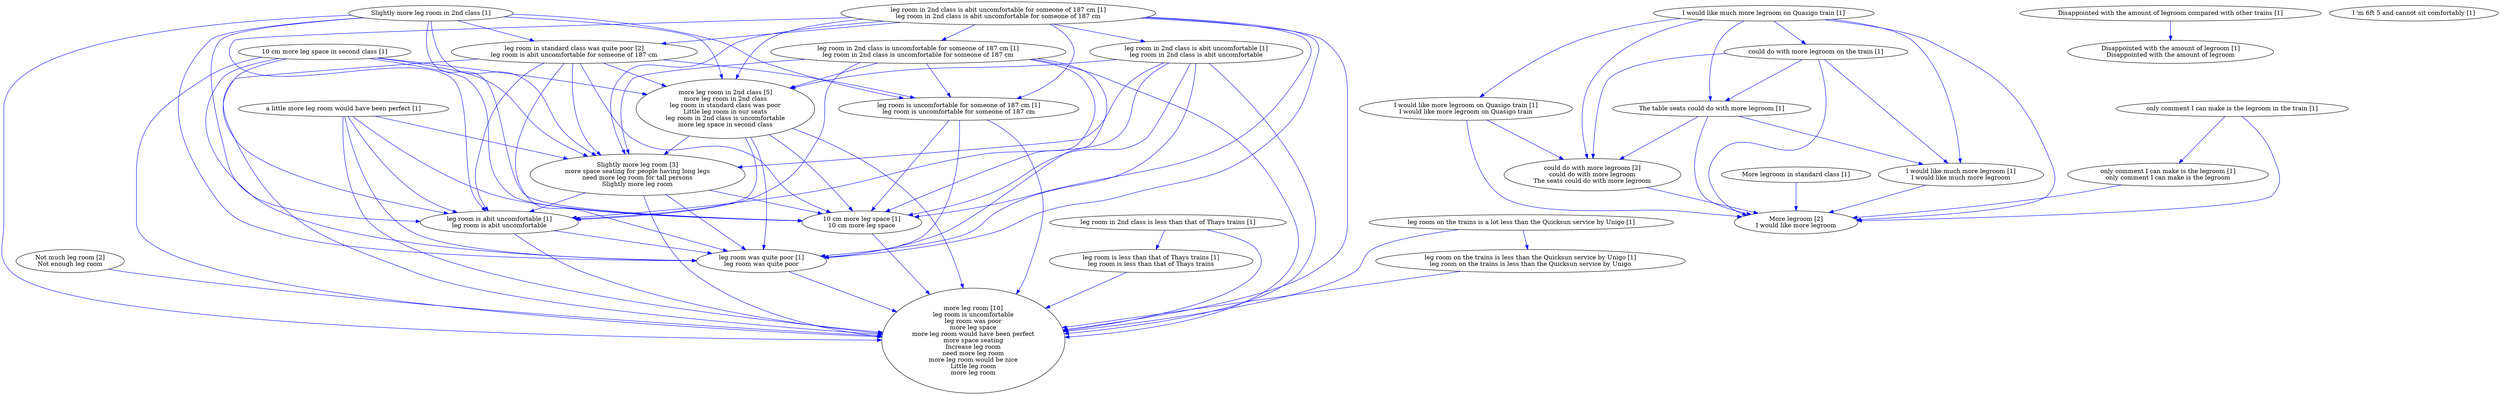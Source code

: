 digraph collapsedGraph {
"more leg room in 2nd class [5]\nmore leg room in 2nd class\nleg room in standard class was poor\nLittle leg room in our seats\nleg room in 2nd class is uncomfortable\nmore leg space in second class""More legroom [2]\nI would like more legroom""more leg room [10]\nleg room is uncomfortable\nleg room was poor\nmore leg space\nmore leg room would have been perfect\nmore space seating\nIncrease leg room\nneed more leg room\nmore leg room would be nice\nLittle leg room\nmore leg room""Not much leg room [2]\nNot enough leg room""could do with more legroom [2]\ncould do with more legroom\nThe seats could do with more legroom""Slightly more leg room [3]\nmore space seating for people having long legs\nneed more leg room for tall persons\nSlightly more leg room""leg room in standard class was quite poor [2]\nleg room is abit uncomfortable for someone of 187 cm""10 cm more leg space in second class [1]""10 cm more leg space [1]\n10 cm more leg space""Disappointed with the amount of legroom compared with other trains [1]""Disappointed with the amount of legroom [1]\nDisappointed with the amount of legroom""I 'm 6ft 5 and cannot sit comfortably [1]""I would like much more legroom on Quasigo train [1]""I would like more legroom on Quasigo train [1]\nI would like more legroom on Quasigo train""I would like much more legroom [1]\nI would like much more legroom""More legroom in standard class [1]""Slightly more leg room in 2nd class [1]""The table seats could do with more legroom [1]""a little more leg room would have been perfect [1]""could do with more legroom on the train [1]""leg room in 2nd class is abit uncomfortable for someone of 187 cm [1]\nleg room in 2nd class is abit uncomfortable for someone of 187 cm""leg room is abit uncomfortable [1]\nleg room is abit uncomfortable""leg room is uncomfortable for someone of 187 cm [1]\nleg room is uncomfortable for someone of 187 cm""leg room in 2nd class is abit uncomfortable [1]\nleg room in 2nd class is abit uncomfortable""leg room in 2nd class is uncomfortable for someone of 187 cm [1]\nleg room in 2nd class is uncomfortable for someone of 187 cm""leg room in 2nd class is less than that of Thays trains [1]""leg room is less than that of Thays trains [1]\nleg room is less than that of Thays trains""leg room was quite poor [1]\nleg room was quite poor""leg room on the trains is a lot less than the Quicksun service by Unigo [1]""leg room on the trains is less than the Quicksun service by Unigo [1]\nleg room on the trains is less than the Quicksun service by Unigo""only comment I can make is the legroom in the train [1]""only comment I can make is the legroom [1]\nonly comment I can make is the legroom""Not much leg room [2]\nNot enough leg room" -> "more leg room [10]\nleg room is uncomfortable\nleg room was poor\nmore leg space\nmore leg room would have been perfect\nmore space seating\nIncrease leg room\nneed more leg room\nmore leg room would be nice\nLittle leg room\nmore leg room" [color=blue]
"Slightly more leg room [3]\nmore space seating for people having long legs\nneed more leg room for tall persons\nSlightly more leg room" -> "more leg room [10]\nleg room is uncomfortable\nleg room was poor\nmore leg space\nmore leg room would have been perfect\nmore space seating\nIncrease leg room\nneed more leg room\nmore leg room would be nice\nLittle leg room\nmore leg room" [color=blue]
"more leg room in 2nd class [5]\nmore leg room in 2nd class\nleg room in standard class was poor\nLittle leg room in our seats\nleg room in 2nd class is uncomfortable\nmore leg space in second class" -> "Slightly more leg room [3]\nmore space seating for people having long legs\nneed more leg room for tall persons\nSlightly more leg room" [color=blue]
"leg room in 2nd class is abit uncomfortable [1]\nleg room in 2nd class is abit uncomfortable" -> "Slightly more leg room [3]\nmore space seating for people having long legs\nneed more leg room for tall persons\nSlightly more leg room" [color=blue]
"leg room in 2nd class is abit uncomfortable [1]\nleg room in 2nd class is abit uncomfortable" -> "more leg room [10]\nleg room is uncomfortable\nleg room was poor\nmore leg space\nmore leg room would have been perfect\nmore space seating\nIncrease leg room\nneed more leg room\nmore leg room would be nice\nLittle leg room\nmore leg room" [color=blue]
"leg room in 2nd class is abit uncomfortable [1]\nleg room in 2nd class is abit uncomfortable" -> "more leg room in 2nd class [5]\nmore leg room in 2nd class\nleg room in standard class was poor\nLittle leg room in our seats\nleg room in 2nd class is uncomfortable\nmore leg space in second class" [color=blue]
"leg room in standard class was quite poor [2]\nleg room is abit uncomfortable for someone of 187 cm" -> "Slightly more leg room [3]\nmore space seating for people having long legs\nneed more leg room for tall persons\nSlightly more leg room" [color=blue]
"leg room in 2nd class is uncomfortable for someone of 187 cm [1]\nleg room in 2nd class is uncomfortable for someone of 187 cm" -> "more leg room [10]\nleg room is uncomfortable\nleg room was poor\nmore leg space\nmore leg room would have been perfect\nmore space seating\nIncrease leg room\nneed more leg room\nmore leg room would be nice\nLittle leg room\nmore leg room" [color=blue]
"More legroom in standard class [1]" -> "More legroom [2]\nI would like more legroom" [color=blue]
"I would like much more legroom [1]\nI would like much more legroom" -> "More legroom [2]\nI would like more legroom" [color=blue]
"leg room was quite poor [1]\nleg room was quite poor" -> "more leg room [10]\nleg room is uncomfortable\nleg room was poor\nmore leg space\nmore leg room would have been perfect\nmore space seating\nIncrease leg room\nneed more leg room\nmore leg room would be nice\nLittle leg room\nmore leg room" [color=blue]
"leg room in standard class was quite poor [2]\nleg room is abit uncomfortable for someone of 187 cm" -> "leg room is abit uncomfortable [1]\nleg room is abit uncomfortable" [color=blue]
"could do with more legroom on the train [1]" -> "I would like much more legroom [1]\nI would like much more legroom" [color=blue]
"leg room in standard class was quite poor [2]\nleg room is abit uncomfortable for someone of 187 cm" -> "more leg room in 2nd class [5]\nmore leg room in 2nd class\nleg room in standard class was poor\nLittle leg room in our seats\nleg room in 2nd class is uncomfortable\nmore leg space in second class" [color=blue]
"leg room in 2nd class is uncomfortable for someone of 187 cm [1]\nleg room in 2nd class is uncomfortable for someone of 187 cm" -> "10 cm more leg space [1]\n10 cm more leg space" [color=blue]
"10 cm more leg space in second class [1]" -> "leg room was quite poor [1]\nleg room was quite poor" [color=blue]
"10 cm more leg space in second class [1]" -> "more leg room in 2nd class [5]\nmore leg room in 2nd class\nleg room in standard class was poor\nLittle leg room in our seats\nleg room in 2nd class is uncomfortable\nmore leg space in second class" [color=blue]
"could do with more legroom [2]\ncould do with more legroom\nThe seats could do with more legroom" -> "More legroom [2]\nI would like more legroom" [color=blue]
"10 cm more leg space in second class [1]" -> "more leg room [10]\nleg room is uncomfortable\nleg room was poor\nmore leg space\nmore leg room would have been perfect\nmore space seating\nIncrease leg room\nneed more leg room\nmore leg room would be nice\nLittle leg room\nmore leg room" [color=blue]
"leg room in 2nd class is less than that of Thays trains [1]" -> "more leg room [10]\nleg room is uncomfortable\nleg room was poor\nmore leg space\nmore leg room would have been perfect\nmore space seating\nIncrease leg room\nneed more leg room\nmore leg room would be nice\nLittle leg room\nmore leg room" [color=blue]
"could do with more legroom on the train [1]" -> "The table seats could do with more legroom [1]" [color=blue]
"only comment I can make is the legroom [1]\nonly comment I can make is the legroom" -> "More legroom [2]\nI would like more legroom" [color=blue]
"leg room in standard class was quite poor [2]\nleg room is abit uncomfortable for someone of 187 cm" -> "leg room was quite poor [1]\nleg room was quite poor" [color=blue]
"a little more leg room would have been perfect [1]" -> "more leg room [10]\nleg room is uncomfortable\nleg room was poor\nmore leg space\nmore leg room would have been perfect\nmore space seating\nIncrease leg room\nneed more leg room\nmore leg room would be nice\nLittle leg room\nmore leg room" [color=blue]
"a little more leg room would have been perfect [1]" -> "leg room is abit uncomfortable [1]\nleg room is abit uncomfortable" [color=blue]
"leg room on the trains is less than the Quicksun service by Unigo [1]\nleg room on the trains is less than the Quicksun service by Unigo" -> "more leg room [10]\nleg room is uncomfortable\nleg room was poor\nmore leg space\nmore leg room would have been perfect\nmore space seating\nIncrease leg room\nneed more leg room\nmore leg room would be nice\nLittle leg room\nmore leg room" [color=blue]
"Slightly more leg room in 2nd class [1]" -> "more leg room in 2nd class [5]\nmore leg room in 2nd class\nleg room in standard class was poor\nLittle leg room in our seats\nleg room in 2nd class is uncomfortable\nmore leg space in second class" [color=blue]
"could do with more legroom on the train [1]" -> "could do with more legroom [2]\ncould do with more legroom\nThe seats could do with more legroom" [color=blue]
"could do with more legroom on the train [1]" -> "More legroom [2]\nI would like more legroom" [color=blue]
"Slightly more leg room in 2nd class [1]" -> "more leg room [10]\nleg room is uncomfortable\nleg room was poor\nmore leg space\nmore leg room would have been perfect\nmore space seating\nIncrease leg room\nneed more leg room\nmore leg room would be nice\nLittle leg room\nmore leg room" [color=blue]
"Slightly more leg room in 2nd class [1]" -> "leg room was quite poor [1]\nleg room was quite poor" [color=blue]
"leg room in 2nd class is abit uncomfortable for someone of 187 cm [1]\nleg room in 2nd class is abit uncomfortable for someone of 187 cm" -> "more leg room in 2nd class [5]\nmore leg room in 2nd class\nleg room in standard class was poor\nLittle leg room in our seats\nleg room in 2nd class is uncomfortable\nmore leg space in second class" [color=blue]
"leg room in 2nd class is abit uncomfortable for someone of 187 cm [1]\nleg room in 2nd class is abit uncomfortable for someone of 187 cm" -> "Slightly more leg room [3]\nmore space seating for people having long legs\nneed more leg room for tall persons\nSlightly more leg room" [color=blue]
"Slightly more leg room [3]\nmore space seating for people having long legs\nneed more leg room for tall persons\nSlightly more leg room" -> "leg room was quite poor [1]\nleg room was quite poor" [color=blue]
"Slightly more leg room in 2nd class [1]" -> "leg room is abit uncomfortable [1]\nleg room is abit uncomfortable" [color=blue]
"more leg room in 2nd class [5]\nmore leg room in 2nd class\nleg room in standard class was poor\nLittle leg room in our seats\nleg room in 2nd class is uncomfortable\nmore leg space in second class" -> "leg room was quite poor [1]\nleg room was quite poor" [color=blue]
"Slightly more leg room in 2nd class [1]" -> "Slightly more leg room [3]\nmore space seating for people having long legs\nneed more leg room for tall persons\nSlightly more leg room" [color=blue]
"Slightly more leg room in 2nd class [1]" -> "10 cm more leg space [1]\n10 cm more leg space" [color=blue]
"more leg room in 2nd class [5]\nmore leg room in 2nd class\nleg room in standard class was poor\nLittle leg room in our seats\nleg room in 2nd class is uncomfortable\nmore leg space in second class" -> "more leg room [10]\nleg room is uncomfortable\nleg room was poor\nmore leg space\nmore leg room would have been perfect\nmore space seating\nIncrease leg room\nneed more leg room\nmore leg room would be nice\nLittle leg room\nmore leg room" [color=blue]
"Slightly more leg room [3]\nmore space seating for people having long legs\nneed more leg room for tall persons\nSlightly more leg room" -> "10 cm more leg space [1]\n10 cm more leg space" [color=blue]
"Slightly more leg room in 2nd class [1]" -> "leg room in standard class was quite poor [2]\nleg room is abit uncomfortable for someone of 187 cm" [color=blue]
"10 cm more leg space in second class [1]" -> "Slightly more leg room [3]\nmore space seating for people having long legs\nneed more leg room for tall persons\nSlightly more leg room" [color=blue]
"a little more leg room would have been perfect [1]" -> "leg room was quite poor [1]\nleg room was quite poor" [color=blue]
"I would like more legroom on Quasigo train [1]\nI would like more legroom on Quasigo train" -> "More legroom [2]\nI would like more legroom" [color=blue]
"a little more leg room would have been perfect [1]" -> "Slightly more leg room [3]\nmore space seating for people having long legs\nneed more leg room for tall persons\nSlightly more leg room" [color=blue]
"a little more leg room would have been perfect [1]" -> "10 cm more leg space [1]\n10 cm more leg space" [color=blue]
"The table seats could do with more legroom [1]" -> "I would like much more legroom [1]\nI would like much more legroom" [color=blue]
"10 cm more leg space in second class [1]" -> "leg room is abit uncomfortable [1]\nleg room is abit uncomfortable" [color=blue]
"leg room in 2nd class is abit uncomfortable for someone of 187 cm [1]\nleg room in 2nd class is abit uncomfortable for someone of 187 cm" -> "more leg room [10]\nleg room is uncomfortable\nleg room was poor\nmore leg space\nmore leg room would have been perfect\nmore space seating\nIncrease leg room\nneed more leg room\nmore leg room would be nice\nLittle leg room\nmore leg room" [color=blue]
"I would like much more legroom on Quasigo train [1]" -> "More legroom [2]\nI would like more legroom" [color=blue]
"I would like much more legroom on Quasigo train [1]" -> "The table seats could do with more legroom [1]" [color=blue]
"leg room on the trains is a lot less than the Quicksun service by Unigo [1]" -> "more leg room [10]\nleg room is uncomfortable\nleg room was poor\nmore leg space\nmore leg room would have been perfect\nmore space seating\nIncrease leg room\nneed more leg room\nmore leg room would be nice\nLittle leg room\nmore leg room" [color=blue]
"leg room is less than that of Thays trains [1]\nleg room is less than that of Thays trains" -> "more leg room [10]\nleg room is uncomfortable\nleg room was poor\nmore leg space\nmore leg room would have been perfect\nmore space seating\nIncrease leg room\nneed more leg room\nmore leg room would be nice\nLittle leg room\nmore leg room" [color=blue]
"10 cm more leg space [1]\n10 cm more leg space" -> "more leg room [10]\nleg room is uncomfortable\nleg room was poor\nmore leg space\nmore leg room would have been perfect\nmore space seating\nIncrease leg room\nneed more leg room\nmore leg room would be nice\nLittle leg room\nmore leg room" [color=blue]
"I would like much more legroom on Quasigo train [1]" -> "could do with more legroom on the train [1]" [color=blue]
"only comment I can make is the legroom in the train [1]" -> "More legroom [2]\nI would like more legroom" [color=blue]
"I would like much more legroom on Quasigo train [1]" -> "could do with more legroom [2]\ncould do with more legroom\nThe seats could do with more legroom" [color=blue]
"I would like more legroom on Quasigo train [1]\nI would like more legroom on Quasigo train" -> "could do with more legroom [2]\ncould do with more legroom\nThe seats could do with more legroom" [color=blue]
"leg room is uncomfortable for someone of 187 cm [1]\nleg room is uncomfortable for someone of 187 cm" -> "more leg room [10]\nleg room is uncomfortable\nleg room was poor\nmore leg space\nmore leg room would have been perfect\nmore space seating\nIncrease leg room\nneed more leg room\nmore leg room would be nice\nLittle leg room\nmore leg room" [color=blue]
"leg room in standard class was quite poor [2]\nleg room is abit uncomfortable for someone of 187 cm" -> "10 cm more leg space [1]\n10 cm more leg space" [color=blue]
"leg room is abit uncomfortable [1]\nleg room is abit uncomfortable" -> "more leg room [10]\nleg room is uncomfortable\nleg room was poor\nmore leg space\nmore leg room would have been perfect\nmore space seating\nIncrease leg room\nneed more leg room\nmore leg room would be nice\nLittle leg room\nmore leg room" [color=blue]
"Slightly more leg room [3]\nmore space seating for people having long legs\nneed more leg room for tall persons\nSlightly more leg room" -> "leg room is abit uncomfortable [1]\nleg room is abit uncomfortable" [color=blue]
"leg room is uncomfortable for someone of 187 cm [1]\nleg room is uncomfortable for someone of 187 cm" -> "leg room was quite poor [1]\nleg room was quite poor" [color=blue]
"The table seats could do with more legroom [1]" -> "could do with more legroom [2]\ncould do with more legroom\nThe seats could do with more legroom" [color=blue]
"leg room in 2nd class is abit uncomfortable [1]\nleg room in 2nd class is abit uncomfortable" -> "leg room was quite poor [1]\nleg room was quite poor" [color=blue]
"The table seats could do with more legroom [1]" -> "More legroom [2]\nI would like more legroom" [color=blue]
"leg room is abit uncomfortable [1]\nleg room is abit uncomfortable" -> "leg room was quite poor [1]\nleg room was quite poor" [color=blue]
"leg room in 2nd class is abit uncomfortable [1]\nleg room in 2nd class is abit uncomfortable" -> "10 cm more leg space [1]\n10 cm more leg space" [color=blue]
"more leg room in 2nd class [5]\nmore leg room in 2nd class\nleg room in standard class was poor\nLittle leg room in our seats\nleg room in 2nd class is uncomfortable\nmore leg space in second class" -> "10 cm more leg space [1]\n10 cm more leg space" [color=blue]
"leg room in 2nd class is uncomfortable for someone of 187 cm [1]\nleg room in 2nd class is uncomfortable for someone of 187 cm" -> "leg room was quite poor [1]\nleg room was quite poor" [color=blue]
"leg room in standard class was quite poor [2]\nleg room is abit uncomfortable for someone of 187 cm" -> "more leg room [10]\nleg room is uncomfortable\nleg room was poor\nmore leg space\nmore leg room would have been perfect\nmore space seating\nIncrease leg room\nneed more leg room\nmore leg room would be nice\nLittle leg room\nmore leg room" [color=blue]
"leg room in 2nd class is abit uncomfortable for someone of 187 cm [1]\nleg room in 2nd class is abit uncomfortable for someone of 187 cm" -> "10 cm more leg space [1]\n10 cm more leg space" [color=blue]
"leg room is uncomfortable for someone of 187 cm [1]\nleg room is uncomfortable for someone of 187 cm" -> "10 cm more leg space [1]\n10 cm more leg space" [color=blue]
"leg room in 2nd class is abit uncomfortable for someone of 187 cm [1]\nleg room in 2nd class is abit uncomfortable for someone of 187 cm" -> "leg room in standard class was quite poor [2]\nleg room is abit uncomfortable for someone of 187 cm" [color=blue]
"more leg room in 2nd class [5]\nmore leg room in 2nd class\nleg room in standard class was poor\nLittle leg room in our seats\nleg room in 2nd class is uncomfortable\nmore leg space in second class" -> "leg room is abit uncomfortable [1]\nleg room is abit uncomfortable" [color=blue]
"leg room in 2nd class is abit uncomfortable for someone of 187 cm [1]\nleg room in 2nd class is abit uncomfortable for someone of 187 cm" -> "leg room was quite poor [1]\nleg room was quite poor" [color=blue]
"10 cm more leg space in second class [1]" -> "10 cm more leg space [1]\n10 cm more leg space" [color=blue]
"Disappointed with the amount of legroom compared with other trains [1]" -> "Disappointed with the amount of legroom [1]\nDisappointed with the amount of legroom" [color=blue]
"I would like much more legroom on Quasigo train [1]" -> "I would like more legroom on Quasigo train [1]\nI would like more legroom on Quasigo train" [color=blue]
"I would like much more legroom on Quasigo train [1]" -> "I would like much more legroom [1]\nI would like much more legroom" [color=blue]
"leg room in 2nd class is abit uncomfortable for someone of 187 cm [1]\nleg room in 2nd class is abit uncomfortable for someone of 187 cm" -> "leg room in 2nd class is abit uncomfortable [1]\nleg room in 2nd class is abit uncomfortable" [color=blue]
"leg room in 2nd class is abit uncomfortable [1]\nleg room in 2nd class is abit uncomfortable" -> "leg room is abit uncomfortable [1]\nleg room is abit uncomfortable" [color=blue]
"leg room in 2nd class is abit uncomfortable for someone of 187 cm [1]\nleg room in 2nd class is abit uncomfortable for someone of 187 cm" -> "leg room in 2nd class is uncomfortable for someone of 187 cm [1]\nleg room in 2nd class is uncomfortable for someone of 187 cm" [color=blue]
"leg room in 2nd class is uncomfortable for someone of 187 cm [1]\nleg room in 2nd class is uncomfortable for someone of 187 cm" -> "leg room is uncomfortable for someone of 187 cm [1]\nleg room is uncomfortable for someone of 187 cm" [color=blue]
"leg room in 2nd class is abit uncomfortable for someone of 187 cm [1]\nleg room in 2nd class is abit uncomfortable for someone of 187 cm" -> "leg room is uncomfortable for someone of 187 cm [1]\nleg room is uncomfortable for someone of 187 cm" [color=blue]
"leg room in 2nd class is abit uncomfortable for someone of 187 cm [1]\nleg room in 2nd class is abit uncomfortable for someone of 187 cm" -> "leg room is abit uncomfortable [1]\nleg room is abit uncomfortable" [color=blue]
"leg room in 2nd class is less than that of Thays trains [1]" -> "leg room is less than that of Thays trains [1]\nleg room is less than that of Thays trains" [color=blue]
"leg room on the trains is a lot less than the Quicksun service by Unigo [1]" -> "leg room on the trains is less than the Quicksun service by Unigo [1]\nleg room on the trains is less than the Quicksun service by Unigo" [color=blue]
"only comment I can make is the legroom in the train [1]" -> "only comment I can make is the legroom [1]\nonly comment I can make is the legroom" [color=blue]
"Slightly more leg room in 2nd class [1]" -> "leg room is uncomfortable for someone of 187 cm [1]\nleg room is uncomfortable for someone of 187 cm" [color=blue]
"leg room in 2nd class is uncomfortable for someone of 187 cm [1]\nleg room in 2nd class is uncomfortable for someone of 187 cm" -> "Slightly more leg room [3]\nmore space seating for people having long legs\nneed more leg room for tall persons\nSlightly more leg room" [color=blue]
"leg room in 2nd class is uncomfortable for someone of 187 cm [1]\nleg room in 2nd class is uncomfortable for someone of 187 cm" -> "more leg room in 2nd class [5]\nmore leg room in 2nd class\nleg room in standard class was poor\nLittle leg room in our seats\nleg room in 2nd class is uncomfortable\nmore leg space in second class" [color=blue]
"leg room in 2nd class is uncomfortable for someone of 187 cm [1]\nleg room in 2nd class is uncomfortable for someone of 187 cm" -> "leg room is abit uncomfortable [1]\nleg room is abit uncomfortable" [color=blue]
"leg room in standard class was quite poor [2]\nleg room is abit uncomfortable for someone of 187 cm" -> "leg room is uncomfortable for someone of 187 cm [1]\nleg room is uncomfortable for someone of 187 cm" [color=blue]
}